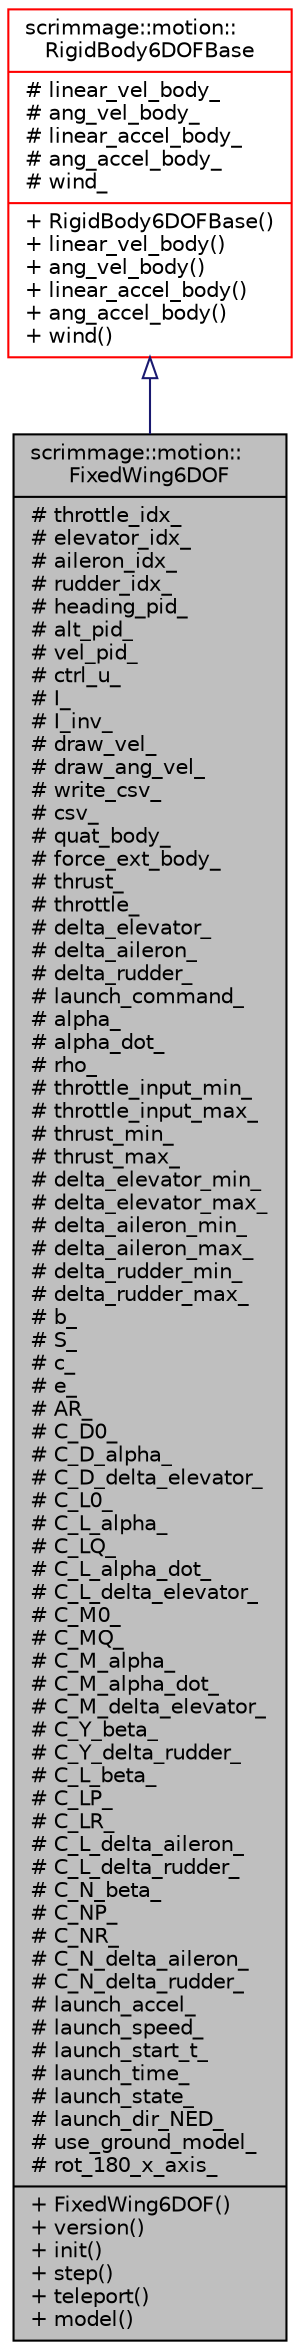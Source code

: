 digraph "scrimmage::motion::FixedWing6DOF"
{
 // LATEX_PDF_SIZE
  edge [fontname="Helvetica",fontsize="10",labelfontname="Helvetica",labelfontsize="10"];
  node [fontname="Helvetica",fontsize="10",shape=record];
  Node1 [label="{scrimmage::motion::\lFixedWing6DOF\n|# throttle_idx_\l# elevator_idx_\l# aileron_idx_\l# rudder_idx_\l# heading_pid_\l# alt_pid_\l# vel_pid_\l# ctrl_u_\l# I_\l# I_inv_\l# draw_vel_\l# draw_ang_vel_\l# write_csv_\l# csv_\l# quat_body_\l# force_ext_body_\l# thrust_\l# throttle_\l# delta_elevator_\l# delta_aileron_\l# delta_rudder_\l# launch_command_\l# alpha_\l# alpha_dot_\l# rho_\l# throttle_input_min_\l# throttle_input_max_\l# thrust_min_\l# thrust_max_\l# delta_elevator_min_\l# delta_elevator_max_\l# delta_aileron_min_\l# delta_aileron_max_\l# delta_rudder_min_\l# delta_rudder_max_\l# b_\l# S_\l# c_\l# e_\l# AR_\l# C_D0_\l# C_D_alpha_\l# C_D_delta_elevator_\l# C_L0_\l# C_L_alpha_\l# C_LQ_\l# C_L_alpha_dot_\l# C_L_delta_elevator_\l# C_M0_\l# C_MQ_\l# C_M_alpha_\l# C_M_alpha_dot_\l# C_M_delta_elevator_\l# C_Y_beta_\l# C_Y_delta_rudder_\l# C_L_beta_\l# C_LP_\l# C_LR_\l# C_L_delta_aileron_\l# C_L_delta_rudder_\l# C_N_beta_\l# C_NP_\l# C_NR_\l# C_N_delta_aileron_\l# C_N_delta_rudder_\l# launch_accel_\l# launch_speed_\l# launch_start_t_\l# launch_time_\l# launch_state_\l# launch_dir_NED_\l# use_ground_model_\l# rot_180_x_axis_\l|+ FixedWing6DOF()\l+ version()\l+ init()\l+ step()\l+ teleport()\l+ model()\l}",height=0.2,width=0.4,color="black", fillcolor="grey75", style="filled", fontcolor="black",tooltip=" "];
  Node2 -> Node1 [dir="back",color="midnightblue",fontsize="10",style="solid",arrowtail="onormal",fontname="Helvetica"];
  Node2 [label="{scrimmage::motion::\lRigidBody6DOFBase\n|# linear_vel_body_\l# ang_vel_body_\l# linear_accel_body_\l# ang_accel_body_\l# wind_\l|+ RigidBody6DOFBase()\l+ linear_vel_body()\l+ ang_vel_body()\l+ linear_accel_body()\l+ ang_accel_body()\l+ wind()\l}",height=0.2,width=0.4,color="red", fillcolor="white", style="filled",URL="$classscrimmage_1_1motion_1_1RigidBody6DOFBase.html",tooltip=" "];
}
